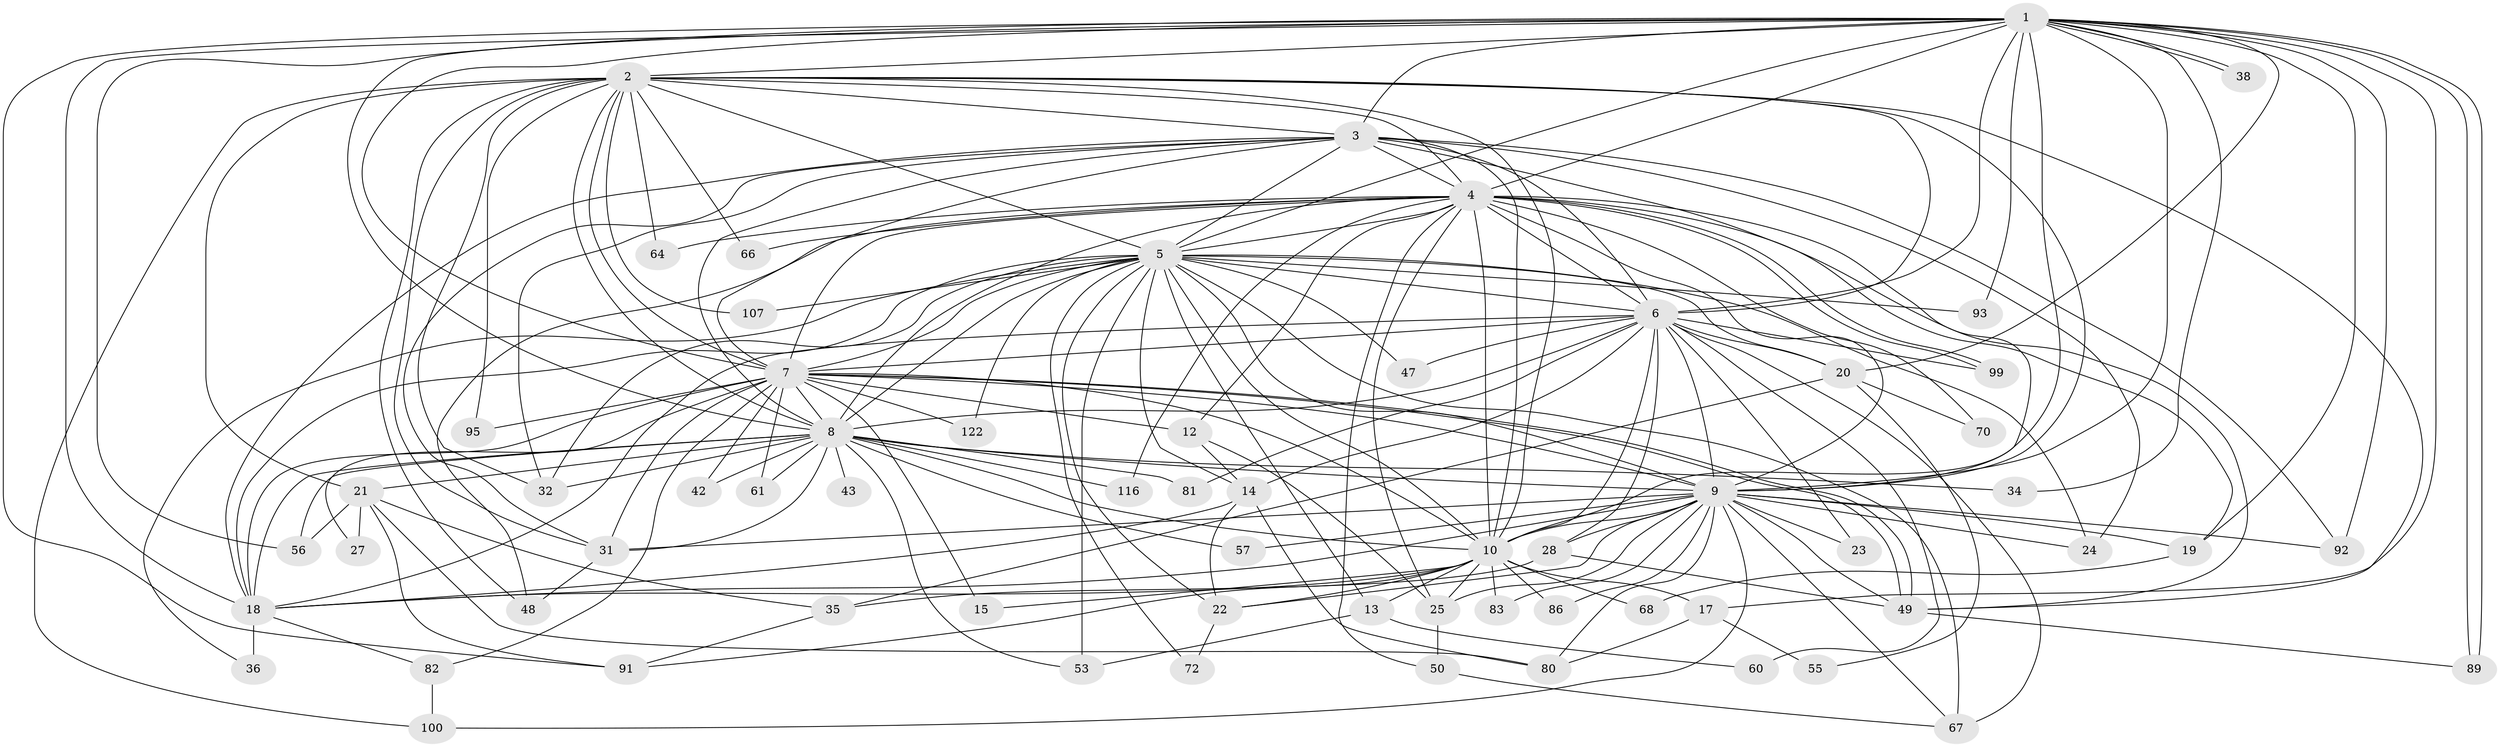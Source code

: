 // original degree distribution, {24: 0.0078125, 22: 0.015625, 17: 0.0078125, 23: 0.0234375, 25: 0.0078125, 31: 0.0078125, 20: 0.0078125, 4: 0.09375, 6: 0.0390625, 2: 0.546875, 12: 0.0078125, 7: 0.0078125, 5: 0.03125, 3: 0.1953125}
// Generated by graph-tools (version 1.1) at 2025/17/03/04/25 18:17:44]
// undirected, 64 vertices, 190 edges
graph export_dot {
graph [start="1"]
  node [color=gray90,style=filled];
  1;
  2;
  3;
  4;
  5 [super="+26"];
  6 [super="+120+58+30+98+33"];
  7 [super="+37"];
  8 [super="+84+16+11"];
  9 [super="+44+76"];
  10;
  12 [super="+111+85"];
  13 [super="+110"];
  14;
  15;
  17;
  18 [super="+40+88+74+45+77+75+79"];
  19 [super="+73"];
  20;
  21 [super="+39"];
  22 [super="+115+119+78"];
  23;
  24;
  25 [super="+69+114"];
  27;
  28;
  31 [super="+46"];
  32 [super="+65+87"];
  34;
  35 [super="+118"];
  36;
  38;
  42;
  43;
  47;
  48 [super="+104"];
  49 [super="+121+101+63+62"];
  50;
  53;
  55;
  56 [super="+108"];
  57;
  60;
  61;
  64;
  66;
  67 [super="+90"];
  68;
  70;
  72;
  80 [super="+124"];
  81;
  82;
  83;
  86;
  89;
  91 [super="+106+127"];
  92 [super="+125"];
  93;
  95;
  99 [super="+102"];
  100 [super="+103"];
  107;
  116;
  122;
  1 -- 2;
  1 -- 3;
  1 -- 4;
  1 -- 5;
  1 -- 6 [weight=2];
  1 -- 7;
  1 -- 8;
  1 -- 9 [weight=2];
  1 -- 10;
  1 -- 17;
  1 -- 20;
  1 -- 34;
  1 -- 38;
  1 -- 38;
  1 -- 56;
  1 -- 89;
  1 -- 89;
  1 -- 91;
  1 -- 92;
  1 -- 93;
  1 -- 19;
  1 -- 18;
  2 -- 3;
  2 -- 4;
  2 -- 5;
  2 -- 6 [weight=2];
  2 -- 7;
  2 -- 8 [weight=2];
  2 -- 9;
  2 -- 10;
  2 -- 21;
  2 -- 32;
  2 -- 48 [weight=2];
  2 -- 64;
  2 -- 66;
  2 -- 95;
  2 -- 100;
  2 -- 107;
  2 -- 31;
  2 -- 49;
  3 -- 4;
  3 -- 5;
  3 -- 6 [weight=3];
  3 -- 7;
  3 -- 8;
  3 -- 9 [weight=2];
  3 -- 10;
  3 -- 24;
  3 -- 31;
  3 -- 92;
  3 -- 32;
  3 -- 18;
  4 -- 5;
  4 -- 6 [weight=3];
  4 -- 7;
  4 -- 8;
  4 -- 9;
  4 -- 10;
  4 -- 12;
  4 -- 19;
  4 -- 25;
  4 -- 48;
  4 -- 50;
  4 -- 64;
  4 -- 66;
  4 -- 70;
  4 -- 99;
  4 -- 99;
  4 -- 116;
  4 -- 49;
  5 -- 6 [weight=2];
  5 -- 7 [weight=3];
  5 -- 8;
  5 -- 9 [weight=2];
  5 -- 10 [weight=2];
  5 -- 13;
  5 -- 14;
  5 -- 36;
  5 -- 47;
  5 -- 67;
  5 -- 93;
  5 -- 107;
  5 -- 122;
  5 -- 18 [weight=2];
  5 -- 22;
  5 -- 32;
  5 -- 72;
  5 -- 20;
  5 -- 53;
  5 -- 24;
  6 -- 7;
  6 -- 8;
  6 -- 9;
  6 -- 10;
  6 -- 14;
  6 -- 20;
  6 -- 23;
  6 -- 28;
  6 -- 47;
  6 -- 60;
  6 -- 67;
  6 -- 99;
  6 -- 18 [weight=2];
  6 -- 81;
  7 -- 8;
  7 -- 9;
  7 -- 10;
  7 -- 12;
  7 -- 15;
  7 -- 18;
  7 -- 27;
  7 -- 31;
  7 -- 42;
  7 -- 49;
  7 -- 49;
  7 -- 61;
  7 -- 82;
  7 -- 95;
  7 -- 122;
  8 -- 9 [weight=4];
  8 -- 10;
  8 -- 18;
  8 -- 21 [weight=2];
  8 -- 32;
  8 -- 34;
  8 -- 53;
  8 -- 56;
  8 -- 57;
  8 -- 61;
  8 -- 81;
  8 -- 116;
  8 -- 31;
  8 -- 42;
  8 -- 43;
  9 -- 10;
  9 -- 19;
  9 -- 23;
  9 -- 24;
  9 -- 25 [weight=2];
  9 -- 28;
  9 -- 57;
  9 -- 80;
  9 -- 83;
  9 -- 86;
  9 -- 92;
  9 -- 67;
  9 -- 22 [weight=2];
  9 -- 18;
  9 -- 100;
  9 -- 49;
  9 -- 31;
  10 -- 13;
  10 -- 15;
  10 -- 17;
  10 -- 22;
  10 -- 68;
  10 -- 83;
  10 -- 86;
  10 -- 91;
  10 -- 25;
  10 -- 18;
  12 -- 14;
  12 -- 25;
  13 -- 60;
  13 -- 53;
  14 -- 22;
  14 -- 80;
  14 -- 18;
  17 -- 55;
  17 -- 80;
  18 -- 36 [weight=2];
  18 -- 82;
  19 -- 68;
  20 -- 35 [weight=2];
  20 -- 55;
  20 -- 70;
  21 -- 27;
  21 -- 56;
  21 -- 80;
  21 -- 35;
  21 -- 91;
  22 -- 72;
  25 -- 50;
  28 -- 35;
  28 -- 49;
  31 -- 48;
  35 -- 91;
  49 -- 89;
  50 -- 67;
  82 -- 100;
}
